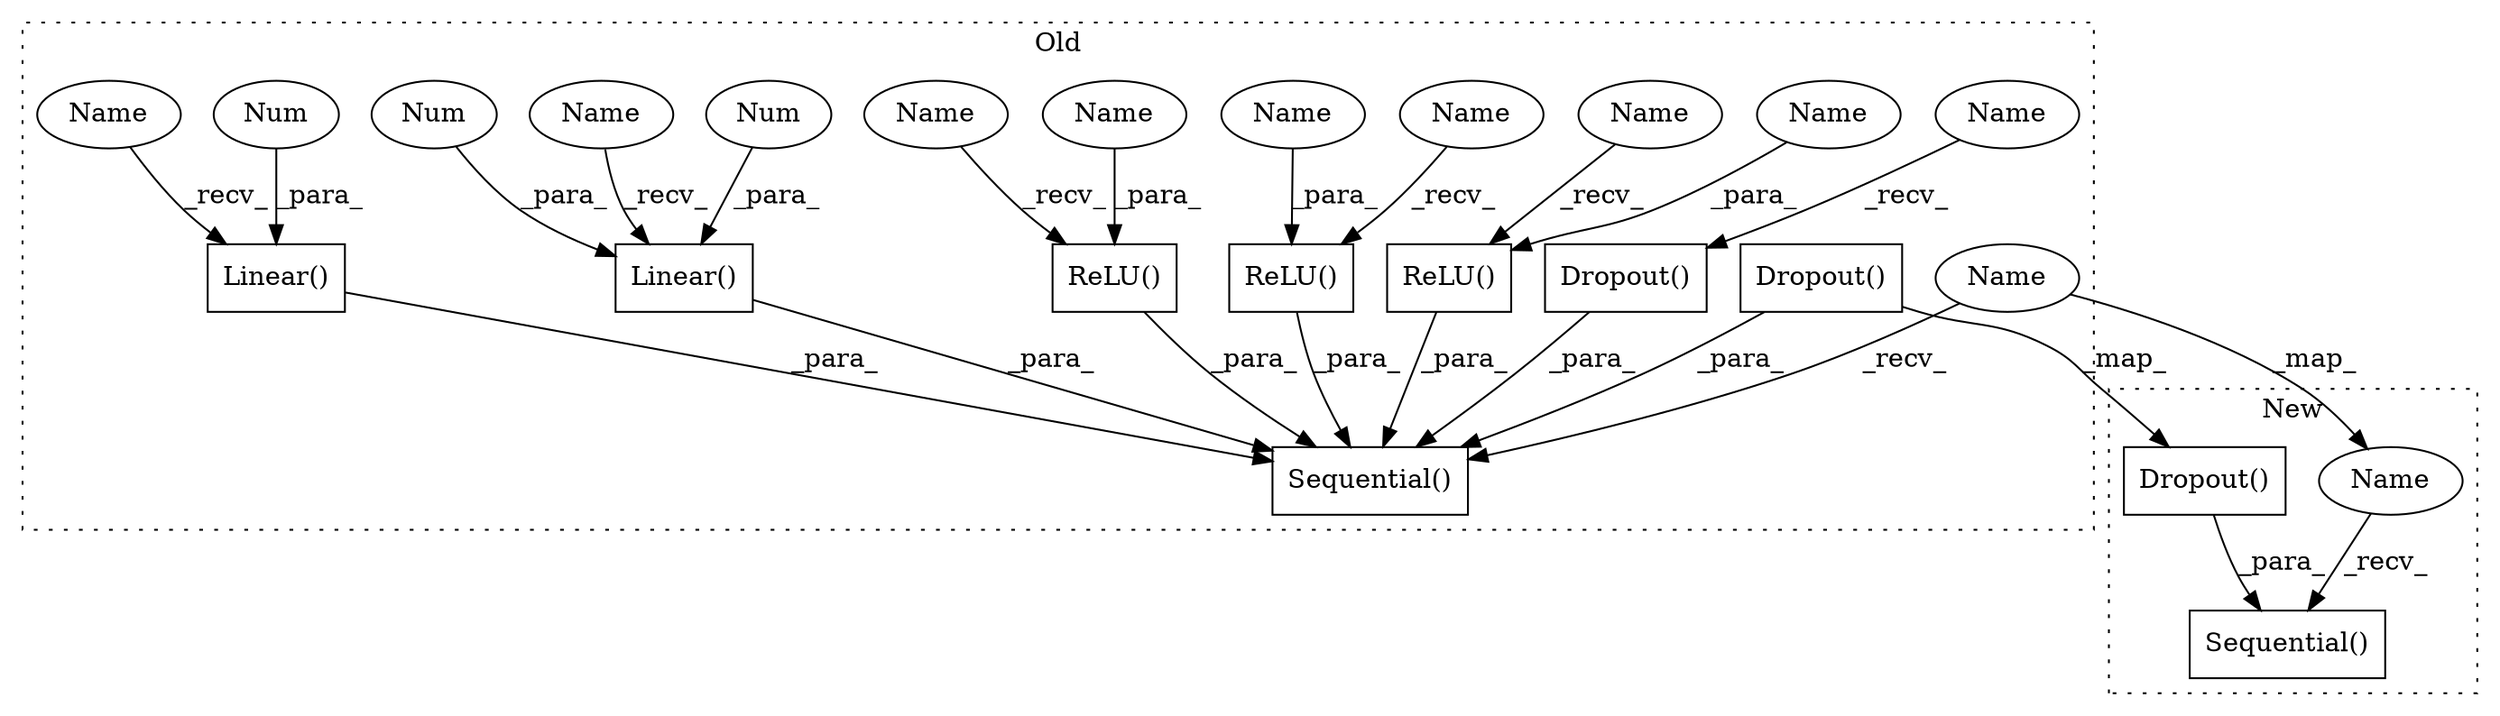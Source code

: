 digraph G {
subgraph cluster0 {
1 [label="ReLU()" a="75" s="1116,1128" l="8,1" shape="box"];
3 [label="Sequential()" a="75" s="1007,1318" l="27,11" shape="box"];
4 [label="ReLU()" a="75" s="1202,1214" l="8,1" shape="box"];
5 [label="Dropout()" a="75" s="1034" l="12" shape="box"];
7 [label="ReLU()" a="75" s="1261,1273" l="8,1" shape="box"];
8 [label="Dropout()" a="75" s="1143" l="12" shape="box"];
9 [label="Linear()" a="75" s="1169,1187" l="10,1" shape="box"];
10 [label="Num" a="76" s="1179" l="3" shape="ellipse"];
11 [label="Num" a="76" s="1184" l="3" shape="ellipse"];
12 [label="Linear()" a="75" s="1060,1101" l="10,1" shape="box"];
13 [label="Num" a="76" s="1098" l="3" shape="ellipse"];
14 [label="Name" a="87" s="1261" l="2" shape="ellipse"];
15 [label="Name" a="87" s="1169" l="2" shape="ellipse"];
16 [label="Name" a="87" s="1116" l="2" shape="ellipse"];
17 [label="Name" a="87" s="1143" l="2" shape="ellipse"];
18 [label="Name" a="87" s="1060" l="2" shape="ellipse"];
19 [label="Name" a="87" s="1007" l="2" shape="ellipse"];
20 [label="Name" a="87" s="1202" l="2" shape="ellipse"];
22 [label="Name" a="87" s="1210" l="4" shape="ellipse"];
23 [label="Name" a="87" s="1124" l="4" shape="ellipse"];
24 [label="Name" a="87" s="1269" l="4" shape="ellipse"];
label = "Old";
style="dotted";
}
subgraph cluster1 {
2 [label="Sequential()" a="75" s="1672,1744" l="27,299" shape="box"];
6 [label="Dropout()" a="75" s="1699" l="12" shape="box"];
21 [label="Name" a="87" s="1672" l="2" shape="ellipse"];
label = "New";
style="dotted";
}
1 -> 3 [label="_para_"];
4 -> 3 [label="_para_"];
5 -> 3 [label="_para_"];
5 -> 6 [label="_map_"];
6 -> 2 [label="_para_"];
7 -> 3 [label="_para_"];
8 -> 3 [label="_para_"];
9 -> 3 [label="_para_"];
10 -> 9 [label="_para_"];
11 -> 9 [label="_para_"];
12 -> 3 [label="_para_"];
13 -> 12 [label="_para_"];
14 -> 7 [label="_recv_"];
15 -> 9 [label="_recv_"];
16 -> 1 [label="_recv_"];
17 -> 8 [label="_recv_"];
18 -> 12 [label="_recv_"];
19 -> 3 [label="_recv_"];
19 -> 21 [label="_map_"];
20 -> 4 [label="_recv_"];
21 -> 2 [label="_recv_"];
22 -> 4 [label="_para_"];
23 -> 1 [label="_para_"];
24 -> 7 [label="_para_"];
}